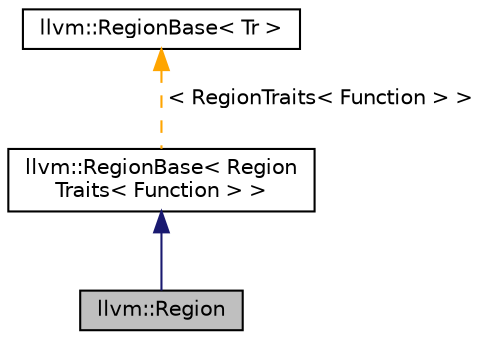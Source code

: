digraph "llvm::Region"
{
 // LATEX_PDF_SIZE
  bgcolor="transparent";
  edge [fontname="Helvetica",fontsize="10",labelfontname="Helvetica",labelfontsize="10"];
  node [fontname="Helvetica",fontsize="10",shape=record];
  Node1 [label="llvm::Region",height=0.2,width=0.4,color="black", fillcolor="grey75", style="filled", fontcolor="black",tooltip=" "];
  Node2 -> Node1 [dir="back",color="midnightblue",fontsize="10",style="solid",fontname="Helvetica"];
  Node2 [label="llvm::RegionBase\< Region\lTraits\< Function \> \>",height=0.2,width=0.4,color="black",URL="$classllvm_1_1RegionBase.html",tooltip=" "];
  Node3 -> Node2 [dir="back",color="orange",fontsize="10",style="dashed",label=" \< RegionTraits\< Function \> \>" ,fontname="Helvetica"];
  Node3 [label="llvm::RegionBase\< Tr \>",height=0.2,width=0.4,color="black",URL="$classllvm_1_1RegionBase.html",tooltip="A single entry single exit Region."];
}
